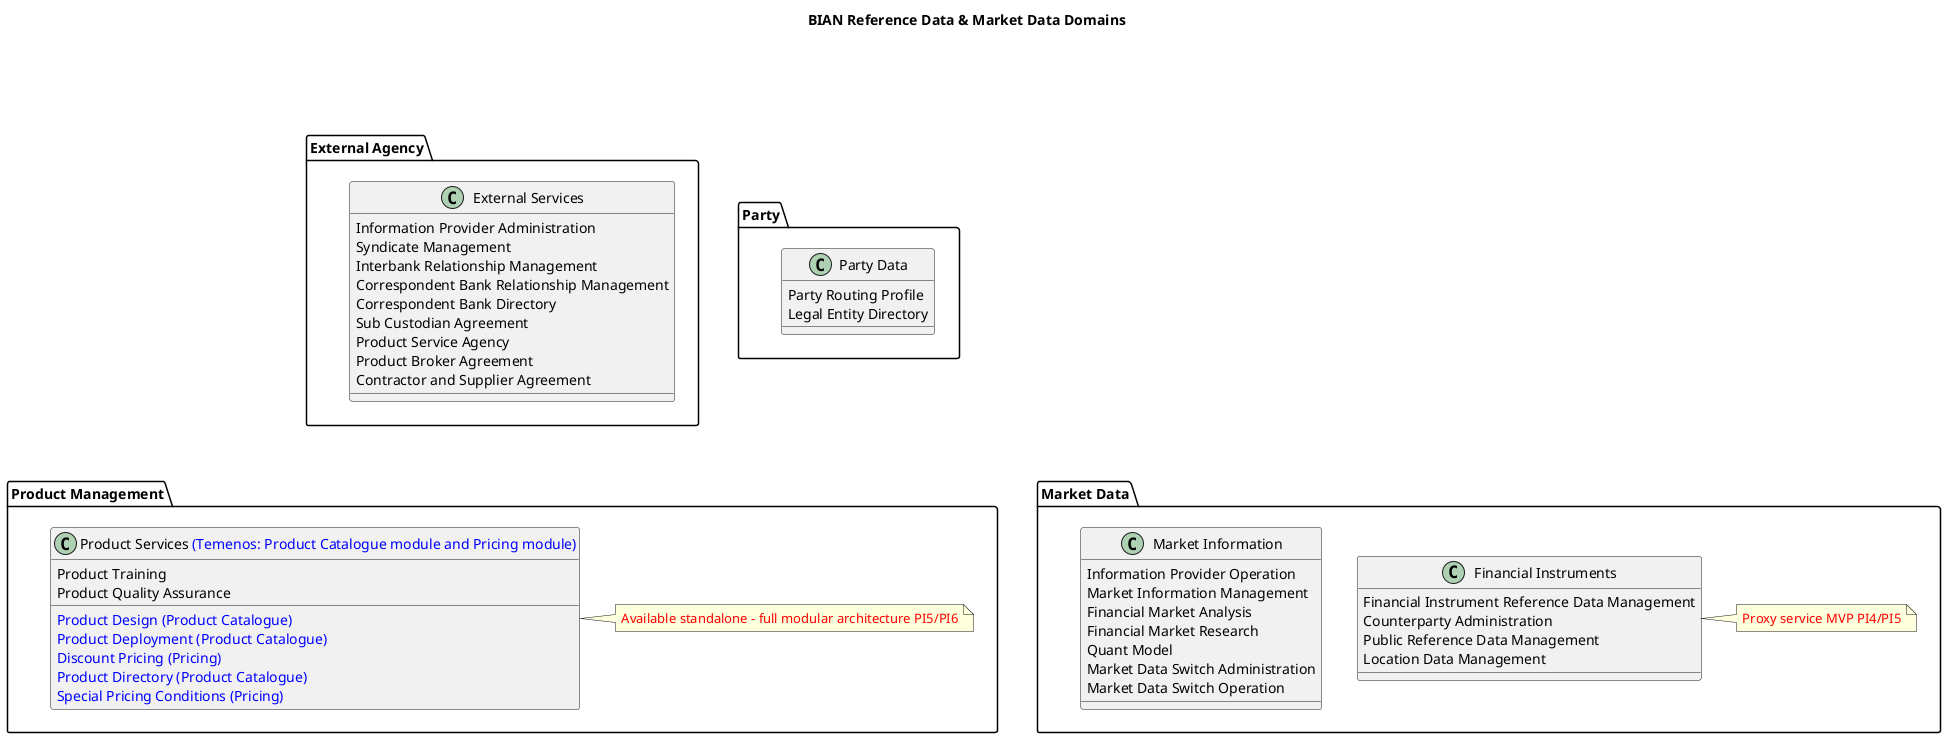 @startuml BIAN Reference Data & Market Data

title BIAN Reference Data & Market Data Domains

!define LAYOUT top to bottom direction

' Row 1
together {
  package "Party" as PARTY {
    class "Party Data" as PARTY_DATA {
      Party Routing Profile
      Legal Entity Directory
    }
  }

  package "External Agency" as EXTERNAL {
    class "External Services" as EXT_SVC {
      Information Provider Administration
      Syndicate Management
      Interbank Relationship Management
      Correspondent Bank Relationship Management
      Correspondent Bank Directory
      Sub Custodian Agreement
      Product Service Agency
      Product Broker Agreement
      Contractor and Supplier Agreement
    }
  }
}

' Row 2
together {
  package "Market Data" as MARKET_DATA {
    class "Market Information" as MKT_INFO {
      Information Provider Operation
      Market Information Management
      Financial Market Analysis
      Financial Market Research
      Quant Model
      Market Data Switch Administration
      Market Data Switch Operation
    }

    class "Financial Instruments" as INSTRUMENTS {
      Financial Instrument Reference Data Management
      Counterparty Administration
      Public Reference Data Management
      Location Data Management
    }
      note right of INSTRUMENTS : <color:#FF0000>Proxy service MVP PI4/PI5</color>
  }

  package "Product Management" as PRODUCT_MGMT {
    class "Product Services <color:#0000FF>(Temenos: Product Catalogue module and Pricing module)</color>" as PROD {
      <color:#0000FF>Product Design (Product Catalogue)</color>
      <color:#0000FF>Product Deployment (Product Catalogue)</color>
      Product Training
      Product Quality Assurance
      <color:#0000FF>Discount Pricing (Pricing)</color>
      <color:#0000FF>Product Directory (Product Catalogue)</color>
      <color:#0000FF>Special Pricing Conditions (Pricing)</color>
    }
    note right of PROD : <color:#FF0000>Available standalone - full modular architecture PI5/PI6</color>
  }
}

' Layout positioning
PARTY -[hidden]right- EXTERNAL
MARKET_DATA -[hidden]right- PRODUCT_MGMT
PARTY -[hidden]down- MARKET_DATA
EXTERNAL -[hidden]down- PRODUCT_MGMT

@enduml